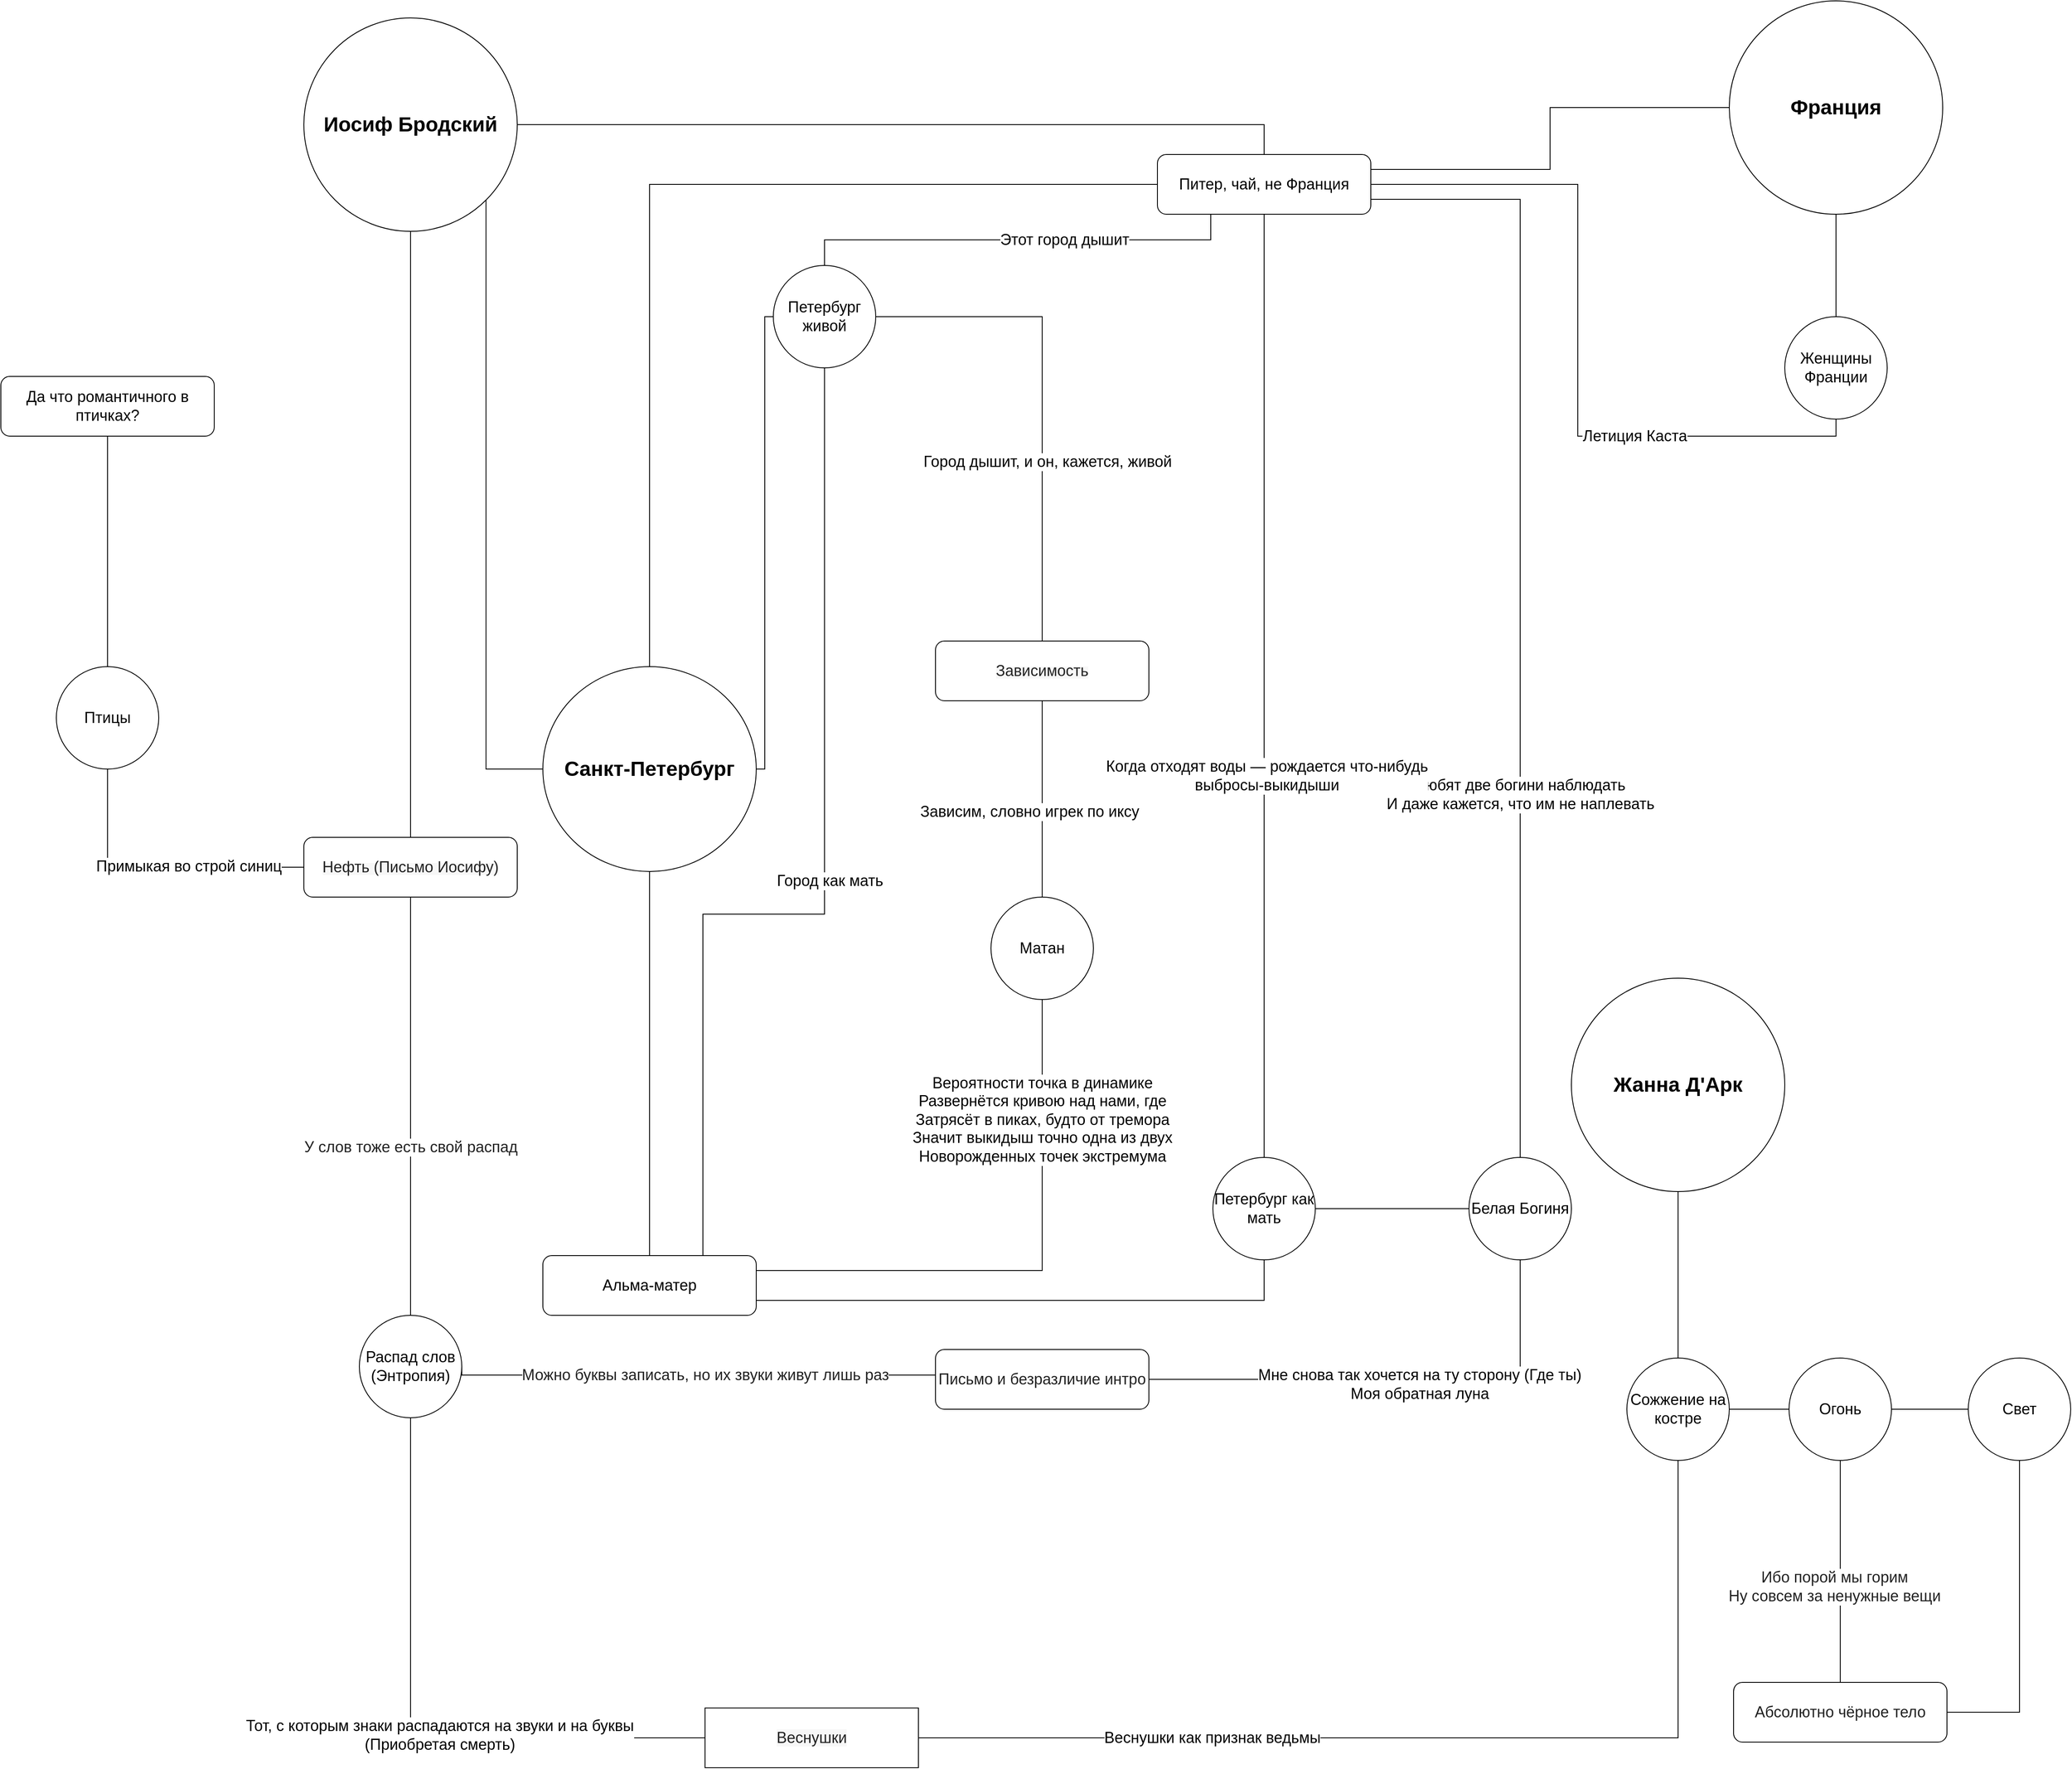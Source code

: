 <mxfile version="14.3.2" type="github">
  <diagram id="hLvbFPvER6smxe1DaEyC" name="Page-1">
    <mxGraphModel dx="3300" dy="3529" grid="1" gridSize="10" guides="1" tooltips="1" connect="1" arrows="1" fold="1" page="1" pageScale="1" pageWidth="827" pageHeight="1169" math="0" shadow="0">
      <root>
        <mxCell id="0" />
        <mxCell id="1" parent="0" />
        <mxCell id="lqc5_xZJ1Iw9UYwcaw_J-13" style="edgeStyle=orthogonalEdgeStyle;rounded=0;orthogonalLoop=1;jettySize=auto;html=1;entryX=0;entryY=0.5;entryDx=0;entryDy=0;endArrow=none;endFill=0;exitX=0.5;exitY=0;exitDx=0;exitDy=0;" edge="1" parent="1" source="1c6ZH7vMenbnLPpmqNAf-1" target="1c6ZH7vMenbnLPpmqNAf-60">
          <mxGeometry relative="1" as="geometry" />
        </mxCell>
        <mxCell id="lqc5_xZJ1Iw9UYwcaw_J-24" style="edgeStyle=orthogonalEdgeStyle;rounded=0;orthogonalLoop=1;jettySize=auto;html=1;entryX=1;entryY=1;entryDx=0;entryDy=0;endArrow=none;endFill=0;" edge="1" parent="1" source="1c6ZH7vMenbnLPpmqNAf-1" target="1c6ZH7vMenbnLPpmqNAf-2">
          <mxGeometry relative="1" as="geometry" />
        </mxCell>
        <mxCell id="1c6ZH7vMenbnLPpmqNAf-1" value="&lt;b&gt;&lt;font style=&quot;font-size: 24px&quot;&gt;Санкт-Петербург&lt;/font&gt;&lt;/b&gt;" style="ellipse;whiteSpace=wrap;html=1;" parent="1" vertex="1">
          <mxGeometry x="-120" y="-330" width="250" height="240" as="geometry" />
        </mxCell>
        <mxCell id="1c6ZH7vMenbnLPpmqNAf-2" value="&lt;b&gt;&lt;font style=&quot;font-size: 24px&quot;&gt;Иосиф Бродский&lt;/font&gt;&lt;/b&gt;" style="ellipse;whiteSpace=wrap;html=1;" parent="1" vertex="1">
          <mxGeometry x="-400" y="-1090" width="250" height="250" as="geometry" />
        </mxCell>
        <mxCell id="1c6ZH7vMenbnLPpmqNAf-44" style="edgeStyle=orthogonalEdgeStyle;rounded=0;orthogonalLoop=1;jettySize=auto;html=1;entryX=1;entryY=0.25;entryDx=0;entryDy=0;endArrow=none;endFill=0;" parent="1" source="1c6ZH7vMenbnLPpmqNAf-3" target="1c6ZH7vMenbnLPpmqNAf-60" edge="1">
          <mxGeometry relative="1" as="geometry">
            <mxPoint x="660" y="165" as="targetPoint" />
          </mxGeometry>
        </mxCell>
        <mxCell id="1c6ZH7vMenbnLPpmqNAf-3" value="&lt;b&gt;&lt;font style=&quot;font-size: 24px&quot;&gt;Франция&lt;/font&gt;&lt;/b&gt;" style="ellipse;whiteSpace=wrap;html=1;" parent="1" vertex="1">
          <mxGeometry x="1270" y="-1110" width="250" height="250" as="geometry" />
        </mxCell>
        <mxCell id="1c6ZH7vMenbnLPpmqNAf-4" value="&lt;b&gt;&lt;font style=&quot;font-size: 24px&quot;&gt;Жанна Д&#39;Арк&lt;/font&gt;&lt;/b&gt;" style="ellipse;whiteSpace=wrap;html=1;" parent="1" vertex="1">
          <mxGeometry x="1085" y="35" width="250" height="250" as="geometry" />
        </mxCell>
        <mxCell id="1c6ZH7vMenbnLPpmqNAf-12" value="&lt;font style=&quot;font-size: 18px&quot;&gt;Распад слов (Энтропия)&lt;/font&gt;" style="ellipse;whiteSpace=wrap;html=1;" parent="1" vertex="1">
          <mxGeometry x="-335" y="430" width="120" height="120" as="geometry" />
        </mxCell>
        <mxCell id="1c6ZH7vMenbnLPpmqNAf-33" style="edgeStyle=orthogonalEdgeStyle;rounded=0;orthogonalLoop=1;jettySize=auto;html=1;entryX=1;entryY=0.5;entryDx=0;entryDy=0;endArrow=none;endFill=0;exitX=0;exitY=0.5;exitDx=0;exitDy=0;" parent="1" source="1c6ZH7vMenbnLPpmqNAf-19" target="1c6ZH7vMenbnLPpmqNAf-12" edge="1">
          <mxGeometry relative="1" as="geometry">
            <Array as="points">
              <mxPoint x="450" y="500" />
              <mxPoint x="-215" y="500" />
            </Array>
          </mxGeometry>
        </mxCell>
        <mxCell id="1c6ZH7vMenbnLPpmqNAf-34" value="&lt;span style=&quot;color: rgb(34 , 34 , 34) ; font-family: &amp;#34;programme&amp;#34; , &amp;#34;arial&amp;#34; , sans-serif ; font-size: 18px&quot;&gt;Можно буквы записать, но их звуки живут лишь раз&lt;/span&gt;" style="edgeLabel;html=1;align=center;verticalAlign=middle;resizable=0;points=[];" parent="1c6ZH7vMenbnLPpmqNAf-33" vertex="1" connectable="0">
          <mxGeometry x="-0.164" y="1" relative="1" as="geometry">
            <mxPoint x="-165" y="-1" as="offset" />
          </mxGeometry>
        </mxCell>
        <mxCell id="lqc5_xZJ1Iw9UYwcaw_J-9" style="edgeStyle=orthogonalEdgeStyle;rounded=0;orthogonalLoop=1;jettySize=auto;html=1;entryX=0.5;entryY=1;entryDx=0;entryDy=0;endArrow=none;endFill=0;" edge="1" parent="1" source="1c6ZH7vMenbnLPpmqNAf-19" target="lqc5_xZJ1Iw9UYwcaw_J-5">
          <mxGeometry relative="1" as="geometry" />
        </mxCell>
        <mxCell id="lqc5_xZJ1Iw9UYwcaw_J-10" value="&lt;div&gt;&lt;span style=&quot;font-size: 18px&quot;&gt;Мне снова так хочется на ту сторону (Где ты)&lt;/span&gt;&lt;/div&gt;&lt;div&gt;&lt;span style=&quot;font-size: 18px&quot;&gt;Моя обратная луна&lt;/span&gt;&lt;/div&gt;" style="edgeLabel;html=1;align=center;verticalAlign=middle;resizable=0;points=[];" vertex="1" connectable="0" parent="lqc5_xZJ1Iw9UYwcaw_J-9">
          <mxGeometry x="0.105" y="-6" relative="1" as="geometry">
            <mxPoint x="-1" as="offset" />
          </mxGeometry>
        </mxCell>
        <mxCell id="1c6ZH7vMenbnLPpmqNAf-19" value="&lt;font size=&quot;1&quot;&gt;&lt;span style=&quot;color: rgb(34 , 34 , 34) ; font-family: &amp;#34;programme&amp;#34; , &amp;#34;arial&amp;#34; , sans-serif ; font-size: 18px ; background-color: rgb(255 , 255 , 255)&quot;&gt;Письмо и безразличие интро&lt;/span&gt;&lt;/font&gt;" style="rounded=1;whiteSpace=wrap;html=1;" parent="1" vertex="1">
          <mxGeometry x="340" y="470" width="250" height="70" as="geometry" />
        </mxCell>
        <mxCell id="1c6ZH7vMenbnLPpmqNAf-32" style="edgeStyle=orthogonalEdgeStyle;rounded=0;orthogonalLoop=1;jettySize=auto;html=1;exitX=0;exitY=0.5;exitDx=0;exitDy=0;endArrow=none;endFill=0;" parent="1" source="1c6ZH7vMenbnLPpmqNAf-20" target="1c6ZH7vMenbnLPpmqNAf-12" edge="1">
          <mxGeometry relative="1" as="geometry" />
        </mxCell>
        <mxCell id="1c6ZH7vMenbnLPpmqNAf-35" value="&lt;div style=&quot;font-size: 18px&quot;&gt;&lt;font style=&quot;font-size: 18px&quot;&gt;Тот, с которым знаки распадаются на звуки и на буквы&lt;/font&gt;&lt;/div&gt;&lt;div style=&quot;font-size: 18px&quot;&gt;&lt;font style=&quot;font-size: 18px&quot;&gt;(Приобретая смерть)&lt;/font&gt;&lt;/div&gt;" style="edgeLabel;html=1;align=center;verticalAlign=middle;resizable=0;points=[];" parent="1c6ZH7vMenbnLPpmqNAf-32" vertex="1" connectable="0">
          <mxGeometry x="-0.136" y="-3" relative="1" as="geometry">
            <mxPoint as="offset" />
          </mxGeometry>
        </mxCell>
        <mxCell id="1c6ZH7vMenbnLPpmqNAf-47" style="edgeStyle=orthogonalEdgeStyle;rounded=0;orthogonalLoop=1;jettySize=auto;html=1;entryX=1;entryY=0.5;entryDx=0;entryDy=0;endArrow=none;endFill=0;" parent="1" source="1c6ZH7vMenbnLPpmqNAf-20" target="1c6ZH7vMenbnLPpmqNAf-46" edge="1">
          <mxGeometry relative="1" as="geometry" />
        </mxCell>
        <mxCell id="lqc5_xZJ1Iw9UYwcaw_J-11" value="&lt;span style=&quot;font-size: 18px&quot;&gt;Веснушки как признак ведьмы&lt;/span&gt;" style="edgeLabel;html=1;align=center;verticalAlign=middle;resizable=0;points=[];" vertex="1" connectable="0" parent="1c6ZH7vMenbnLPpmqNAf-47">
          <mxGeometry x="-0.432" y="-4" relative="1" as="geometry">
            <mxPoint x="-1" y="-4" as="offset" />
          </mxGeometry>
        </mxCell>
        <mxCell id="1c6ZH7vMenbnLPpmqNAf-20" value="&lt;font size=&quot;1&quot;&gt;&lt;span style=&quot;color: rgb(34 , 34 , 34) ; font-family: &amp;#34;programme&amp;#34; , &amp;#34;arial&amp;#34; , sans-serif ; background-color: rgb(247 , 247 , 247) ; font-size: 18px&quot;&gt;Веснушки&lt;/span&gt;&lt;/font&gt;" style="rounded=1;whiteSpace=wrap;html=1;arcSize=0;" parent="1" vertex="1">
          <mxGeometry x="70" y="890" width="250" height="70" as="geometry" />
        </mxCell>
        <mxCell id="1c6ZH7vMenbnLPpmqNAf-61" style="edgeStyle=orthogonalEdgeStyle;rounded=0;orthogonalLoop=1;jettySize=auto;html=1;entryX=1;entryY=0.5;entryDx=0;entryDy=0;endArrow=none;endFill=0;" parent="1" source="1c6ZH7vMenbnLPpmqNAf-21" target="1c6ZH7vMenbnLPpmqNAf-54" edge="1">
          <mxGeometry relative="1" as="geometry" />
        </mxCell>
        <mxCell id="1c6ZH7vMenbnLPpmqNAf-64" value="&lt;span style=&quot;color: rgb(34 , 34 , 34) ; font-family: &amp;#34;programme&amp;#34; , &amp;#34;arial&amp;#34; , sans-serif ; font-size: 18px&quot;&gt;Ибо порой мы горим&lt;/span&gt;&lt;br style=&quot;box-sizing: border-box ; color: rgb(34 , 34 , 34) ; font-family: &amp;#34;programme&amp;#34; , &amp;#34;arial&amp;#34; , sans-serif ; font-size: 18px&quot;&gt;&lt;span style=&quot;color: rgb(34 , 34 , 34) ; font-family: &amp;#34;programme&amp;#34; , &amp;#34;arial&amp;#34; , sans-serif ; font-size: 18px&quot;&gt;Ну совсем за ненужные вещи&lt;/span&gt;" style="edgeLabel;html=1;align=center;verticalAlign=middle;resizable=0;points=[];" parent="1c6ZH7vMenbnLPpmqNAf-61" vertex="1" connectable="0">
          <mxGeometry x="-0.143" y="7" relative="1" as="geometry">
            <mxPoint y="-1" as="offset" />
          </mxGeometry>
        </mxCell>
        <mxCell id="1c6ZH7vMenbnLPpmqNAf-62" style="edgeStyle=orthogonalEdgeStyle;rounded=0;orthogonalLoop=1;jettySize=auto;html=1;entryX=1;entryY=0.5;entryDx=0;entryDy=0;endArrow=none;endFill=0;" parent="1" source="1c6ZH7vMenbnLPpmqNAf-21" target="1c6ZH7vMenbnLPpmqNAf-55" edge="1">
          <mxGeometry relative="1" as="geometry" />
        </mxCell>
        <mxCell id="1c6ZH7vMenbnLPpmqNAf-21" value="&lt;font color=&quot;#222222&quot; face=&quot;programme, arial, sans-serif&quot; style=&quot;font-size: 18px&quot;&gt;Абсолютно чёрное тело&lt;/font&gt;" style="rounded=1;whiteSpace=wrap;html=1;" parent="1" vertex="1">
          <mxGeometry x="1275" y="860" width="250" height="70" as="geometry" />
        </mxCell>
        <mxCell id="lqc5_xZJ1Iw9UYwcaw_J-21" style="edgeStyle=orthogonalEdgeStyle;rounded=0;orthogonalLoop=1;jettySize=auto;html=1;entryX=0;entryY=0.5;entryDx=0;entryDy=0;endArrow=none;endFill=0;" edge="1" parent="1" source="1c6ZH7vMenbnLPpmqNAf-22" target="lqc5_xZJ1Iw9UYwcaw_J-19">
          <mxGeometry relative="1" as="geometry" />
        </mxCell>
        <mxCell id="lqc5_xZJ1Iw9UYwcaw_J-22" value="&lt;font style=&quot;font-size: 18px&quot;&gt;Зависим, словно игрек по иксу&lt;/font&gt;" style="edgeLabel;html=1;align=center;verticalAlign=middle;resizable=0;points=[];" vertex="1" connectable="0" parent="lqc5_xZJ1Iw9UYwcaw_J-21">
          <mxGeometry x="0.134" y="-1" relative="1" as="geometry">
            <mxPoint x="-14" y="-1" as="offset" />
          </mxGeometry>
        </mxCell>
        <mxCell id="lqc5_xZJ1Iw9UYwcaw_J-25" style="edgeStyle=orthogonalEdgeStyle;rounded=0;orthogonalLoop=1;jettySize=auto;html=1;entryX=1;entryY=0.5;entryDx=0;entryDy=0;endArrow=none;endFill=0;exitX=0.5;exitY=0;exitDx=0;exitDy=0;" edge="1" parent="1" source="1c6ZH7vMenbnLPpmqNAf-22" target="lqc5_xZJ1Iw9UYwcaw_J-23">
          <mxGeometry relative="1" as="geometry" />
        </mxCell>
        <mxCell id="lqc5_xZJ1Iw9UYwcaw_J-26" value="&lt;font style=&quot;font-size: 18px&quot;&gt;Город дышит, и он, кажется, живой&lt;/font&gt;" style="edgeLabel;html=1;align=center;verticalAlign=middle;resizable=0;points=[];" vertex="1" connectable="0" parent="lqc5_xZJ1Iw9UYwcaw_J-25">
          <mxGeometry x="0.576" y="6" relative="1" as="geometry">
            <mxPoint x="78.33" y="164" as="offset" />
          </mxGeometry>
        </mxCell>
        <mxCell id="1c6ZH7vMenbnLPpmqNAf-22" value="&lt;font color=&quot;#222222&quot; face=&quot;programme, arial, sans-serif&quot;&gt;&lt;span style=&quot;background-color: rgb(247 , 247 , 247)&quot;&gt;&lt;font style=&quot;font-size: 18px&quot;&gt;Зависимость&lt;/font&gt;&lt;br&gt;&lt;/span&gt;&lt;/font&gt;" style="rounded=1;whiteSpace=wrap;html=1;" parent="1" vertex="1">
          <mxGeometry x="340" y="-360" width="250" height="70" as="geometry" />
        </mxCell>
        <mxCell id="1c6ZH7vMenbnLPpmqNAf-50" style="edgeStyle=orthogonalEdgeStyle;rounded=0;orthogonalLoop=1;jettySize=auto;html=1;entryX=0.5;entryY=0;entryDx=0;entryDy=0;endArrow=none;endFill=0;" parent="1" source="1c6ZH7vMenbnLPpmqNAf-23" target="1c6ZH7vMenbnLPpmqNAf-49" edge="1">
          <mxGeometry relative="1" as="geometry" />
        </mxCell>
        <mxCell id="1c6ZH7vMenbnLPpmqNAf-23" value="&lt;font style=&quot;font-size: 18px&quot;&gt;Да что романтичного в птичках?&lt;/font&gt;" style="rounded=1;whiteSpace=wrap;html=1;" parent="1" vertex="1">
          <mxGeometry x="-755" y="-670" width="250" height="70" as="geometry" />
        </mxCell>
        <mxCell id="1c6ZH7vMenbnLPpmqNAf-38" style="edgeStyle=orthogonalEdgeStyle;rounded=0;orthogonalLoop=1;jettySize=auto;html=1;exitX=0.5;exitY=1;exitDx=0;exitDy=0;entryX=0.5;entryY=0;entryDx=0;entryDy=0;endArrow=none;endFill=0;" parent="1" source="1c6ZH7vMenbnLPpmqNAf-37" target="1c6ZH7vMenbnLPpmqNAf-12" edge="1">
          <mxGeometry relative="1" as="geometry" />
        </mxCell>
        <mxCell id="1c6ZH7vMenbnLPpmqNAf-39" value="&lt;span style=&quot;color: rgb(34 , 34 , 34) ; font-family: &amp;#34;programme&amp;#34; , &amp;#34;arial&amp;#34; , sans-serif ; font-size: 18px&quot;&gt;У слов тоже есть свой распад&lt;/span&gt;" style="edgeLabel;html=1;align=center;verticalAlign=middle;resizable=0;points=[];" parent="1c6ZH7vMenbnLPpmqNAf-38" vertex="1" connectable="0">
          <mxGeometry x="0.195" relative="1" as="geometry">
            <mxPoint as="offset" />
          </mxGeometry>
        </mxCell>
        <mxCell id="1c6ZH7vMenbnLPpmqNAf-40" style="edgeStyle=orthogonalEdgeStyle;rounded=0;orthogonalLoop=1;jettySize=auto;html=1;exitX=0.5;exitY=0;exitDx=0;exitDy=0;entryX=0.5;entryY=1;entryDx=0;entryDy=0;endArrow=none;endFill=0;" parent="1" source="1c6ZH7vMenbnLPpmqNAf-37" target="1c6ZH7vMenbnLPpmqNAf-2" edge="1">
          <mxGeometry relative="1" as="geometry" />
        </mxCell>
        <mxCell id="1c6ZH7vMenbnLPpmqNAf-37" value="&lt;font color=&quot;#222222&quot; face=&quot;programme, arial, sans-serif&quot;&gt;&lt;span style=&quot;background-color: rgb(247 , 247 , 247)&quot;&gt;&lt;font style=&quot;font-size: 18px&quot;&gt;Нефть (Письмо Иосифу)&lt;/font&gt;&lt;br&gt;&lt;/span&gt;&lt;/font&gt;" style="rounded=1;whiteSpace=wrap;html=1;" parent="1" vertex="1">
          <mxGeometry x="-400" y="-130" width="250" height="70" as="geometry" />
        </mxCell>
        <mxCell id="1c6ZH7vMenbnLPpmqNAf-43" style="edgeStyle=orthogonalEdgeStyle;rounded=0;orthogonalLoop=1;jettySize=auto;html=1;entryX=1;entryY=0.5;entryDx=0;entryDy=0;endArrow=none;endFill=0;exitX=0.5;exitY=0;exitDx=0;exitDy=0;" parent="1" source="1c6ZH7vMenbnLPpmqNAf-60" target="1c6ZH7vMenbnLPpmqNAf-2" edge="1">
          <mxGeometry relative="1" as="geometry">
            <mxPoint x="600" y="105" as="sourcePoint" />
          </mxGeometry>
        </mxCell>
        <mxCell id="1c6ZH7vMenbnLPpmqNAf-53" style="edgeStyle=orthogonalEdgeStyle;rounded=0;orthogonalLoop=1;jettySize=auto;html=1;entryX=0.5;entryY=1;entryDx=0;entryDy=0;endArrow=none;endFill=0;" parent="1" source="1c6ZH7vMenbnLPpmqNAf-46" target="1c6ZH7vMenbnLPpmqNAf-4" edge="1">
          <mxGeometry relative="1" as="geometry" />
        </mxCell>
        <mxCell id="1c6ZH7vMenbnLPpmqNAf-56" value="" style="edgeStyle=orthogonalEdgeStyle;rounded=0;orthogonalLoop=1;jettySize=auto;html=1;endArrow=none;endFill=0;" parent="1" source="1c6ZH7vMenbnLPpmqNAf-46" target="1c6ZH7vMenbnLPpmqNAf-54" edge="1">
          <mxGeometry relative="1" as="geometry" />
        </mxCell>
        <mxCell id="1c6ZH7vMenbnLPpmqNAf-46" value="&lt;span style=&quot;font-size: 18px&quot;&gt;Сожжение на костре&lt;/span&gt;" style="ellipse;whiteSpace=wrap;html=1;direction=south;" parent="1" vertex="1">
          <mxGeometry x="1150" y="480" width="120" height="120" as="geometry" />
        </mxCell>
        <mxCell id="1c6ZH7vMenbnLPpmqNAf-51" style="edgeStyle=orthogonalEdgeStyle;rounded=0;orthogonalLoop=1;jettySize=auto;html=1;entryX=0;entryY=0.5;entryDx=0;entryDy=0;endArrow=none;endFill=0;exitX=0.5;exitY=1;exitDx=0;exitDy=0;" parent="1" source="1c6ZH7vMenbnLPpmqNAf-49" target="1c6ZH7vMenbnLPpmqNAf-37" edge="1">
          <mxGeometry relative="1" as="geometry">
            <Array as="points">
              <mxPoint x="-630" y="-95" />
            </Array>
          </mxGeometry>
        </mxCell>
        <mxCell id="1c6ZH7vMenbnLPpmqNAf-52" value="&lt;font style=&quot;font-size: 18px&quot;&gt;Примыкая во строй синиц&lt;/font&gt;" style="edgeLabel;html=1;align=center;verticalAlign=middle;resizable=0;points=[];" parent="1c6ZH7vMenbnLPpmqNAf-51" vertex="1" connectable="0">
          <mxGeometry x="0.214" y="1" relative="1" as="geometry">
            <mxPoint as="offset" />
          </mxGeometry>
        </mxCell>
        <mxCell id="1c6ZH7vMenbnLPpmqNAf-49" value="&lt;span style=&quot;font-size: 18px&quot;&gt;Птицы&lt;/span&gt;" style="ellipse;whiteSpace=wrap;html=1;" parent="1" vertex="1">
          <mxGeometry x="-690" y="-330" width="120" height="120" as="geometry" />
        </mxCell>
        <mxCell id="1c6ZH7vMenbnLPpmqNAf-58" style="edgeStyle=orthogonalEdgeStyle;rounded=0;orthogonalLoop=1;jettySize=auto;html=1;entryX=0.5;entryY=1;entryDx=0;entryDy=0;endArrow=none;endFill=0;" parent="1" source="1c6ZH7vMenbnLPpmqNAf-54" target="1c6ZH7vMenbnLPpmqNAf-55" edge="1">
          <mxGeometry relative="1" as="geometry" />
        </mxCell>
        <mxCell id="1c6ZH7vMenbnLPpmqNAf-54" value="&lt;span style=&quot;font-size: 18px&quot;&gt;Огонь&lt;/span&gt;" style="ellipse;whiteSpace=wrap;html=1;direction=south;" parent="1" vertex="1">
          <mxGeometry x="1340" y="480" width="120" height="120" as="geometry" />
        </mxCell>
        <mxCell id="1c6ZH7vMenbnLPpmqNAf-55" value="&lt;span style=&quot;font-size: 18px&quot;&gt;Свет&lt;/span&gt;" style="ellipse;whiteSpace=wrap;html=1;direction=south;" parent="1" vertex="1">
          <mxGeometry x="1550" y="480" width="120" height="120" as="geometry" />
        </mxCell>
        <mxCell id="1c6ZH7vMenbnLPpmqNAf-66" style="edgeStyle=orthogonalEdgeStyle;rounded=0;orthogonalLoop=1;jettySize=auto;html=1;entryX=0.5;entryY=1;entryDx=0;entryDy=0;endArrow=none;endFill=0;exitX=1;exitY=0.5;exitDx=0;exitDy=0;" parent="1" source="1c6ZH7vMenbnLPpmqNAf-60" target="1c6ZH7vMenbnLPpmqNAf-65" edge="1">
          <mxGeometry relative="1" as="geometry" />
        </mxCell>
        <mxCell id="1c6ZH7vMenbnLPpmqNAf-67" value="&lt;font style=&quot;font-size: 18px&quot;&gt;Летиция Каста&lt;/font&gt;" style="edgeLabel;html=1;align=center;verticalAlign=middle;resizable=0;points=[];" parent="1c6ZH7vMenbnLPpmqNAf-66" vertex="1" connectable="0">
          <mxGeometry x="0.404" relative="1" as="geometry">
            <mxPoint as="offset" />
          </mxGeometry>
        </mxCell>
        <mxCell id="lqc5_xZJ1Iw9UYwcaw_J-7" style="edgeStyle=orthogonalEdgeStyle;rounded=0;orthogonalLoop=1;jettySize=auto;html=1;endArrow=none;endFill=0;exitX=1;exitY=0.75;exitDx=0;exitDy=0;" edge="1" parent="1" source="1c6ZH7vMenbnLPpmqNAf-60" target="lqc5_xZJ1Iw9UYwcaw_J-5">
          <mxGeometry relative="1" as="geometry" />
        </mxCell>
        <mxCell id="lqc5_xZJ1Iw9UYwcaw_J-8" value="&lt;div style=&quot;font-size: 18px&quot;&gt;&lt;font style=&quot;font-size: 18px&quot;&gt;Любят две богини наблюдать&lt;/font&gt;&lt;/div&gt;&lt;div style=&quot;font-size: 18px&quot;&gt;&lt;font style=&quot;font-size: 18px&quot;&gt;И даже кажется, что им не наплевать&lt;/font&gt;&lt;/div&gt;" style="edgeLabel;html=1;align=center;verticalAlign=middle;resizable=0;points=[];" vertex="1" connectable="0" parent="lqc5_xZJ1Iw9UYwcaw_J-7">
          <mxGeometry x="-0.159" relative="1" as="geometry">
            <mxPoint y="327" as="offset" />
          </mxGeometry>
        </mxCell>
        <mxCell id="1c6ZH7vMenbnLPpmqNAf-60" value="&lt;span style=&quot;font-size: 18px&quot;&gt;Питер, чай, не Франция&lt;/span&gt;" style="rounded=1;whiteSpace=wrap;html=1;" parent="1" vertex="1">
          <mxGeometry x="600" y="-930" width="250" height="70" as="geometry" />
        </mxCell>
        <mxCell id="lqc5_xZJ1Iw9UYwcaw_J-29" style="edgeStyle=orthogonalEdgeStyle;rounded=0;orthogonalLoop=1;jettySize=auto;html=1;endArrow=none;endFill=0;" edge="1" parent="1" source="1c6ZH7vMenbnLPpmqNAf-65" target="1c6ZH7vMenbnLPpmqNAf-3">
          <mxGeometry relative="1" as="geometry" />
        </mxCell>
        <mxCell id="1c6ZH7vMenbnLPpmqNAf-65" value="&lt;span style=&quot;font-size: 18px&quot;&gt;Женщины Франции&lt;/span&gt;" style="ellipse;whiteSpace=wrap;html=1;" parent="1" vertex="1">
          <mxGeometry x="1335" y="-740" width="120" height="120" as="geometry" />
        </mxCell>
        <mxCell id="lqc5_xZJ1Iw9UYwcaw_J-2" style="edgeStyle=orthogonalEdgeStyle;rounded=0;orthogonalLoop=1;jettySize=auto;html=1;entryX=0.5;entryY=1;entryDx=0;entryDy=0;endArrow=none;endFill=0;" edge="1" parent="1" source="lqc5_xZJ1Iw9UYwcaw_J-1" target="1c6ZH7vMenbnLPpmqNAf-60">
          <mxGeometry relative="1" as="geometry" />
        </mxCell>
        <mxCell id="lqc5_xZJ1Iw9UYwcaw_J-4" value="&lt;div style=&quot;font-size: 18px&quot;&gt;&lt;font style=&quot;font-size: 18px&quot;&gt;Когда отходят воды — рождается что-нибудь&lt;br&gt;выбросы-выкидыши&lt;/font&gt;&lt;/div&gt;" style="edgeLabel;html=1;align=center;verticalAlign=middle;resizable=0;points=[];" vertex="1" connectable="0" parent="lqc5_xZJ1Iw9UYwcaw_J-2">
          <mxGeometry x="-0.193" y="-3" relative="1" as="geometry">
            <mxPoint y="-1" as="offset" />
          </mxGeometry>
        </mxCell>
        <mxCell id="lqc5_xZJ1Iw9UYwcaw_J-12" style="edgeStyle=orthogonalEdgeStyle;rounded=0;orthogonalLoop=1;jettySize=auto;html=1;entryX=1;entryY=0.75;entryDx=0;entryDy=0;endArrow=none;endFill=0;" edge="1" parent="1" source="lqc5_xZJ1Iw9UYwcaw_J-1" target="lqc5_xZJ1Iw9UYwcaw_J-6">
          <mxGeometry relative="1" as="geometry">
            <Array as="points">
              <mxPoint x="725" y="413" />
            </Array>
          </mxGeometry>
        </mxCell>
        <mxCell id="lqc5_xZJ1Iw9UYwcaw_J-15" style="edgeStyle=orthogonalEdgeStyle;rounded=0;orthogonalLoop=1;jettySize=auto;html=1;entryX=0;entryY=0.5;entryDx=0;entryDy=0;endArrow=none;endFill=0;exitX=1;exitY=0.5;exitDx=0;exitDy=0;" edge="1" parent="1" source="lqc5_xZJ1Iw9UYwcaw_J-1" target="lqc5_xZJ1Iw9UYwcaw_J-5">
          <mxGeometry relative="1" as="geometry">
            <Array as="points">
              <mxPoint x="840" y="305" />
            </Array>
          </mxGeometry>
        </mxCell>
        <mxCell id="lqc5_xZJ1Iw9UYwcaw_J-1" value="&lt;font style=&quot;font-size: 18px&quot;&gt;Петербург как мать&lt;/font&gt;" style="ellipse;whiteSpace=wrap;html=1;" vertex="1" parent="1">
          <mxGeometry x="665" y="245" width="120" height="120" as="geometry" />
        </mxCell>
        <mxCell id="lqc5_xZJ1Iw9UYwcaw_J-5" value="&lt;span style=&quot;font-size: 18px&quot;&gt;Белая Богиня&lt;/span&gt;" style="ellipse;whiteSpace=wrap;html=1;" vertex="1" parent="1">
          <mxGeometry x="965" y="245" width="120" height="120" as="geometry" />
        </mxCell>
        <mxCell id="lqc5_xZJ1Iw9UYwcaw_J-17" style="edgeStyle=orthogonalEdgeStyle;rounded=0;orthogonalLoop=1;jettySize=auto;html=1;entryX=0.5;entryY=1;entryDx=0;entryDy=0;endArrow=none;endFill=0;" edge="1" parent="1" source="lqc5_xZJ1Iw9UYwcaw_J-6" target="1c6ZH7vMenbnLPpmqNAf-1">
          <mxGeometry relative="1" as="geometry" />
        </mxCell>
        <mxCell id="lqc5_xZJ1Iw9UYwcaw_J-30" style="edgeStyle=orthogonalEdgeStyle;rounded=0;orthogonalLoop=1;jettySize=auto;html=1;entryX=0.5;entryY=1;entryDx=0;entryDy=0;endArrow=none;endFill=0;exitX=0.75;exitY=0;exitDx=0;exitDy=0;" edge="1" parent="1" source="lqc5_xZJ1Iw9UYwcaw_J-6" target="lqc5_xZJ1Iw9UYwcaw_J-23">
          <mxGeometry relative="1" as="geometry">
            <Array as="points">
              <mxPoint x="68" y="-40" />
              <mxPoint x="210" y="-40" />
            </Array>
          </mxGeometry>
        </mxCell>
        <mxCell id="lqc5_xZJ1Iw9UYwcaw_J-34" value="&lt;span style=&quot;font-size: 18px&quot;&gt;Город как мать&lt;/span&gt;" style="edgeLabel;html=1;align=center;verticalAlign=middle;resizable=0;points=[];" vertex="1" connectable="0" parent="lqc5_xZJ1Iw9UYwcaw_J-30">
          <mxGeometry x="-0.016" y="1" relative="1" as="geometry">
            <mxPoint x="6.29" as="offset" />
          </mxGeometry>
        </mxCell>
        <mxCell id="lqc5_xZJ1Iw9UYwcaw_J-36" style="edgeStyle=orthogonalEdgeStyle;rounded=0;orthogonalLoop=1;jettySize=auto;html=1;endArrow=none;endFill=0;exitX=1;exitY=0.25;exitDx=0;exitDy=0;" edge="1" parent="1" source="lqc5_xZJ1Iw9UYwcaw_J-6" target="lqc5_xZJ1Iw9UYwcaw_J-19">
          <mxGeometry relative="1" as="geometry" />
        </mxCell>
        <mxCell id="lqc5_xZJ1Iw9UYwcaw_J-37" value="&lt;div style=&quot;font-size: 18px&quot;&gt;&lt;font style=&quot;font-size: 18px&quot;&gt;Вероятности точка в динамике&lt;/font&gt;&lt;/div&gt;&lt;div style=&quot;font-size: 18px&quot;&gt;&lt;font style=&quot;font-size: 18px&quot;&gt;Развернётся кривою над нами, где&lt;/font&gt;&lt;/div&gt;&lt;div style=&quot;font-size: 18px&quot;&gt;&lt;font style=&quot;font-size: 18px&quot;&gt;Затрясёт в пиках, будто от тремора&lt;/font&gt;&lt;/div&gt;&lt;div style=&quot;font-size: 18px&quot;&gt;&lt;font style=&quot;font-size: 18px&quot;&gt;Значит выкидыш точно одна из двух&lt;/font&gt;&lt;/div&gt;&lt;div style=&quot;font-size: 18px&quot;&gt;&lt;font style=&quot;font-size: 18px&quot;&gt;Новорожденных точек экстремума&lt;/font&gt;&lt;/div&gt;" style="edgeLabel;html=1;align=center;verticalAlign=middle;resizable=0;points=[];" vertex="1" connectable="0" parent="lqc5_xZJ1Iw9UYwcaw_J-36">
          <mxGeometry x="0.755" y="3" relative="1" as="geometry">
            <mxPoint x="3" y="60.83" as="offset" />
          </mxGeometry>
        </mxCell>
        <mxCell id="lqc5_xZJ1Iw9UYwcaw_J-6" value="&lt;span style=&quot;font-size: 18px&quot;&gt;Альма-матер&lt;br&gt;&lt;/span&gt;" style="rounded=1;whiteSpace=wrap;html=1;" vertex="1" parent="1">
          <mxGeometry x="-120" y="360" width="250" height="70" as="geometry" />
        </mxCell>
        <mxCell id="lqc5_xZJ1Iw9UYwcaw_J-19" value="&lt;span style=&quot;font-size: 18px&quot;&gt;Матан&lt;/span&gt;" style="ellipse;whiteSpace=wrap;html=1;direction=south;" vertex="1" parent="1">
          <mxGeometry x="405" y="-60" width="120" height="120" as="geometry" />
        </mxCell>
        <mxCell id="lqc5_xZJ1Iw9UYwcaw_J-27" style="edgeStyle=orthogonalEdgeStyle;rounded=0;orthogonalLoop=1;jettySize=auto;html=1;entryX=0.25;entryY=1;entryDx=0;entryDy=0;endArrow=none;endFill=0;exitX=0.5;exitY=0;exitDx=0;exitDy=0;" edge="1" parent="1" source="lqc5_xZJ1Iw9UYwcaw_J-23" target="1c6ZH7vMenbnLPpmqNAf-60">
          <mxGeometry relative="1" as="geometry">
            <mxPoint x="270" y="-750" as="sourcePoint" />
            <Array as="points">
              <mxPoint x="210" y="-830" />
              <mxPoint x="663" y="-830" />
            </Array>
          </mxGeometry>
        </mxCell>
        <mxCell id="lqc5_xZJ1Iw9UYwcaw_J-28" value="&lt;font style=&quot;font-size: 18px&quot;&gt;Этот город дышит&lt;/font&gt;" style="edgeLabel;html=1;align=center;verticalAlign=middle;resizable=0;points=[];" vertex="1" connectable="0" parent="lqc5_xZJ1Iw9UYwcaw_J-27">
          <mxGeometry x="-0.709" y="1" relative="1" as="geometry">
            <mxPoint x="236" y="1" as="offset" />
          </mxGeometry>
        </mxCell>
        <mxCell id="lqc5_xZJ1Iw9UYwcaw_J-35" style="edgeStyle=orthogonalEdgeStyle;rounded=0;orthogonalLoop=1;jettySize=auto;html=1;entryX=1;entryY=0.5;entryDx=0;entryDy=0;endArrow=none;endFill=0;" edge="1" parent="1" source="lqc5_xZJ1Iw9UYwcaw_J-23" target="1c6ZH7vMenbnLPpmqNAf-1">
          <mxGeometry relative="1" as="geometry">
            <Array as="points">
              <mxPoint x="140" y="-740" />
              <mxPoint x="140" y="-210" />
            </Array>
          </mxGeometry>
        </mxCell>
        <mxCell id="lqc5_xZJ1Iw9UYwcaw_J-23" value="&lt;span style=&quot;font-size: 18px&quot;&gt;Петербург живой&lt;/span&gt;" style="ellipse;whiteSpace=wrap;html=1;" vertex="1" parent="1">
          <mxGeometry x="150" y="-800" width="120" height="120" as="geometry" />
        </mxCell>
      </root>
    </mxGraphModel>
  </diagram>
</mxfile>
